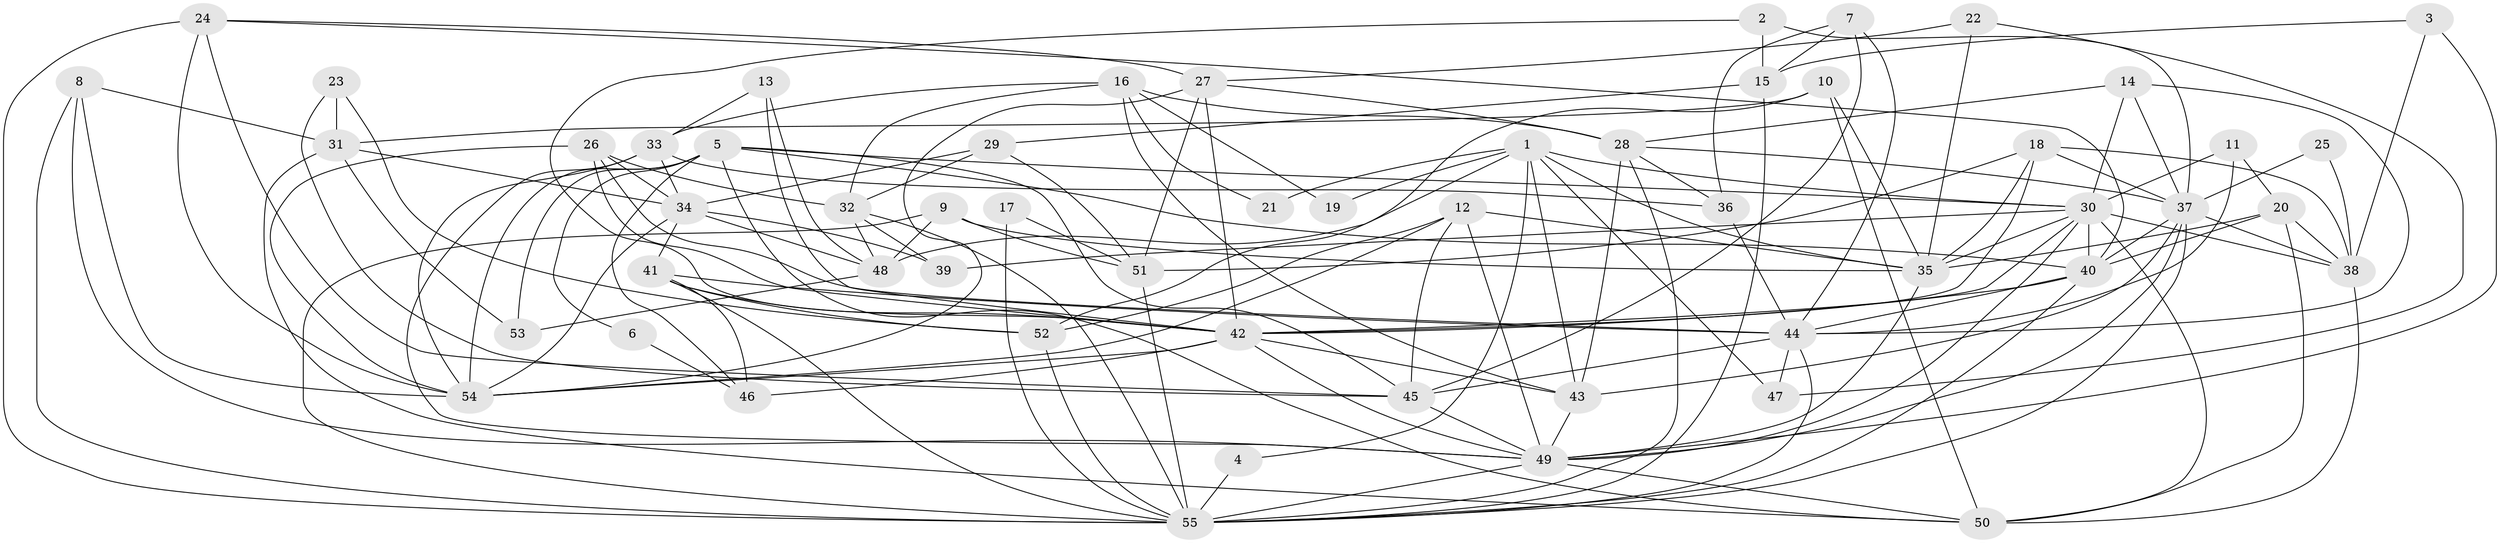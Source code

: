 // original degree distribution, {4: 0.2818181818181818, 5: 0.22727272727272727, 2: 0.15454545454545454, 3: 0.21818181818181817, 7: 0.03636363636363636, 6: 0.07272727272727272, 9: 0.00909090909090909}
// Generated by graph-tools (version 1.1) at 2025/50/03/09/25 03:50:07]
// undirected, 55 vertices, 154 edges
graph export_dot {
graph [start="1"]
  node [color=gray90,style=filled];
  1;
  2;
  3;
  4;
  5;
  6;
  7;
  8;
  9;
  10;
  11;
  12;
  13;
  14;
  15;
  16;
  17;
  18;
  19;
  20;
  21;
  22;
  23;
  24;
  25;
  26;
  27;
  28;
  29;
  30;
  31;
  32;
  33;
  34;
  35;
  36;
  37;
  38;
  39;
  40;
  41;
  42;
  43;
  44;
  45;
  46;
  47;
  48;
  49;
  50;
  51;
  52;
  53;
  54;
  55;
  1 -- 4 [weight=1.0];
  1 -- 19 [weight=1.0];
  1 -- 21 [weight=1.0];
  1 -- 30 [weight=1.0];
  1 -- 35 [weight=1.0];
  1 -- 43 [weight=1.0];
  1 -- 47 [weight=1.0];
  1 -- 48 [weight=1.0];
  2 -- 15 [weight=1.0];
  2 -- 37 [weight=1.0];
  2 -- 42 [weight=1.0];
  3 -- 15 [weight=1.0];
  3 -- 38 [weight=1.0];
  3 -- 49 [weight=1.0];
  4 -- 55 [weight=1.0];
  5 -- 6 [weight=1.0];
  5 -- 30 [weight=1.0];
  5 -- 40 [weight=1.0];
  5 -- 45 [weight=1.0];
  5 -- 46 [weight=1.0];
  5 -- 50 [weight=1.0];
  5 -- 53 [weight=1.0];
  5 -- 54 [weight=1.0];
  6 -- 46 [weight=1.0];
  7 -- 15 [weight=1.0];
  7 -- 36 [weight=1.0];
  7 -- 44 [weight=1.0];
  7 -- 45 [weight=1.0];
  8 -- 31 [weight=1.0];
  8 -- 49 [weight=1.0];
  8 -- 54 [weight=1.0];
  8 -- 55 [weight=1.0];
  9 -- 35 [weight=1.0];
  9 -- 48 [weight=1.0];
  9 -- 51 [weight=1.0];
  9 -- 55 [weight=1.0];
  10 -- 31 [weight=1.0];
  10 -- 35 [weight=1.0];
  10 -- 50 [weight=1.0];
  10 -- 52 [weight=1.0];
  11 -- 20 [weight=1.0];
  11 -- 30 [weight=1.0];
  11 -- 44 [weight=1.0];
  12 -- 35 [weight=1.0];
  12 -- 45 [weight=1.0];
  12 -- 49 [weight=1.0];
  12 -- 52 [weight=1.0];
  12 -- 54 [weight=1.0];
  13 -- 33 [weight=1.0];
  13 -- 42 [weight=1.0];
  13 -- 48 [weight=1.0];
  14 -- 28 [weight=1.0];
  14 -- 30 [weight=1.0];
  14 -- 37 [weight=1.0];
  14 -- 44 [weight=1.0];
  15 -- 29 [weight=1.0];
  15 -- 55 [weight=1.0];
  16 -- 19 [weight=1.0];
  16 -- 21 [weight=1.0];
  16 -- 28 [weight=1.0];
  16 -- 32 [weight=1.0];
  16 -- 33 [weight=1.0];
  16 -- 43 [weight=1.0];
  17 -- 51 [weight=1.0];
  17 -- 55 [weight=1.0];
  18 -- 35 [weight=1.0];
  18 -- 37 [weight=1.0];
  18 -- 38 [weight=1.0];
  18 -- 42 [weight=2.0];
  18 -- 51 [weight=1.0];
  20 -- 35 [weight=1.0];
  20 -- 38 [weight=1.0];
  20 -- 40 [weight=1.0];
  20 -- 50 [weight=1.0];
  22 -- 27 [weight=1.0];
  22 -- 35 [weight=1.0];
  22 -- 47 [weight=1.0];
  23 -- 31 [weight=1.0];
  23 -- 45 [weight=1.0];
  23 -- 52 [weight=1.0];
  24 -- 27 [weight=1.0];
  24 -- 40 [weight=1.0];
  24 -- 45 [weight=1.0];
  24 -- 54 [weight=1.0];
  24 -- 55 [weight=1.0];
  25 -- 37 [weight=1.0];
  25 -- 38 [weight=1.0];
  26 -- 32 [weight=1.0];
  26 -- 34 [weight=1.0];
  26 -- 42 [weight=1.0];
  26 -- 44 [weight=1.0];
  26 -- 54 [weight=1.0];
  27 -- 28 [weight=1.0];
  27 -- 42 [weight=1.0];
  27 -- 51 [weight=1.0];
  27 -- 54 [weight=1.0];
  28 -- 36 [weight=1.0];
  28 -- 37 [weight=1.0];
  28 -- 43 [weight=2.0];
  28 -- 55 [weight=1.0];
  29 -- 32 [weight=1.0];
  29 -- 34 [weight=1.0];
  29 -- 51 [weight=1.0];
  30 -- 35 [weight=1.0];
  30 -- 38 [weight=1.0];
  30 -- 39 [weight=1.0];
  30 -- 40 [weight=2.0];
  30 -- 42 [weight=1.0];
  30 -- 49 [weight=1.0];
  30 -- 50 [weight=1.0];
  31 -- 34 [weight=1.0];
  31 -- 50 [weight=1.0];
  31 -- 53 [weight=1.0];
  32 -- 39 [weight=1.0];
  32 -- 48 [weight=1.0];
  32 -- 55 [weight=1.0];
  33 -- 34 [weight=1.0];
  33 -- 36 [weight=1.0];
  33 -- 49 [weight=1.0];
  33 -- 54 [weight=1.0];
  34 -- 39 [weight=1.0];
  34 -- 41 [weight=1.0];
  34 -- 48 [weight=1.0];
  34 -- 54 [weight=1.0];
  35 -- 49 [weight=1.0];
  36 -- 44 [weight=1.0];
  37 -- 38 [weight=1.0];
  37 -- 40 [weight=1.0];
  37 -- 43 [weight=1.0];
  37 -- 49 [weight=1.0];
  37 -- 55 [weight=1.0];
  38 -- 50 [weight=1.0];
  40 -- 42 [weight=1.0];
  40 -- 44 [weight=1.0];
  40 -- 55 [weight=1.0];
  41 -- 42 [weight=1.0];
  41 -- 44 [weight=1.0];
  41 -- 46 [weight=2.0];
  41 -- 52 [weight=1.0];
  41 -- 55 [weight=1.0];
  42 -- 43 [weight=1.0];
  42 -- 46 [weight=1.0];
  42 -- 49 [weight=1.0];
  42 -- 54 [weight=1.0];
  43 -- 49 [weight=1.0];
  44 -- 45 [weight=1.0];
  44 -- 47 [weight=2.0];
  44 -- 55 [weight=1.0];
  45 -- 49 [weight=1.0];
  48 -- 53 [weight=1.0];
  49 -- 50 [weight=1.0];
  49 -- 55 [weight=1.0];
  51 -- 55 [weight=1.0];
  52 -- 55 [weight=1.0];
}
